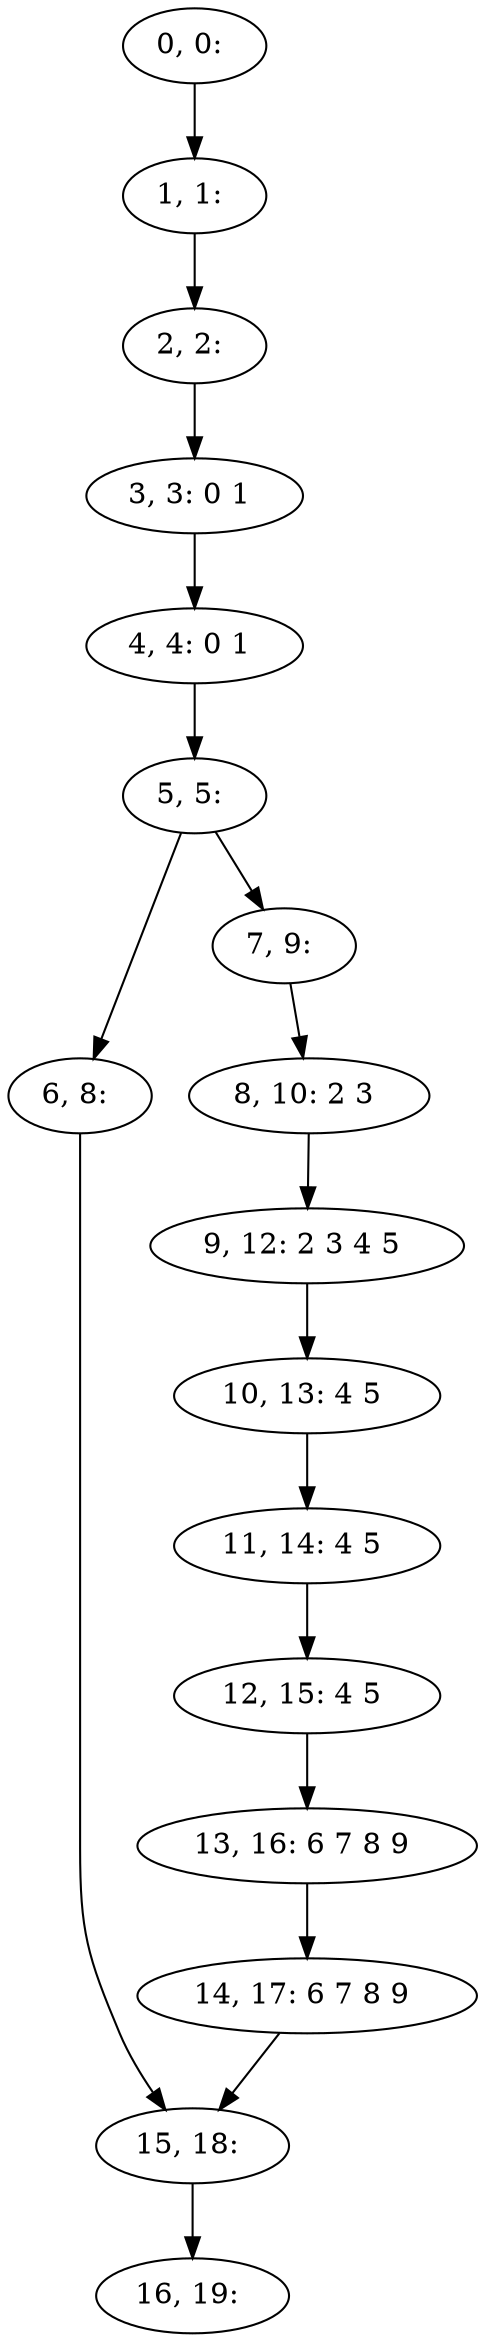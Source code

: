 digraph G {
0[label="0, 0: "];
1[label="1, 1: "];
2[label="2, 2: "];
3[label="3, 3: 0 1 "];
4[label="4, 4: 0 1 "];
5[label="5, 5: "];
6[label="6, 8: "];
7[label="7, 9: "];
8[label="8, 10: 2 3 "];
9[label="9, 12: 2 3 4 5 "];
10[label="10, 13: 4 5 "];
11[label="11, 14: 4 5 "];
12[label="12, 15: 4 5 "];
13[label="13, 16: 6 7 8 9 "];
14[label="14, 17: 6 7 8 9 "];
15[label="15, 18: "];
16[label="16, 19: "];
0->1 ;
1->2 ;
2->3 ;
3->4 ;
4->5 ;
5->6 ;
5->7 ;
6->15 ;
7->8 ;
8->9 ;
9->10 ;
10->11 ;
11->12 ;
12->13 ;
13->14 ;
14->15 ;
15->16 ;
}
